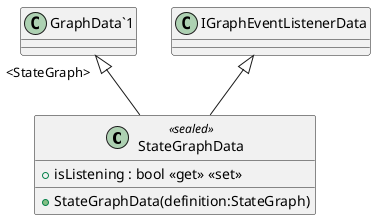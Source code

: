 @startuml
class StateGraphData <<sealed>> {
    + isListening : bool <<get>> <<set>>
    + StateGraphData(definition:StateGraph)
}
"GraphData`1" "<StateGraph>" <|-- StateGraphData
IGraphEventListenerData <|-- StateGraphData
@enduml
